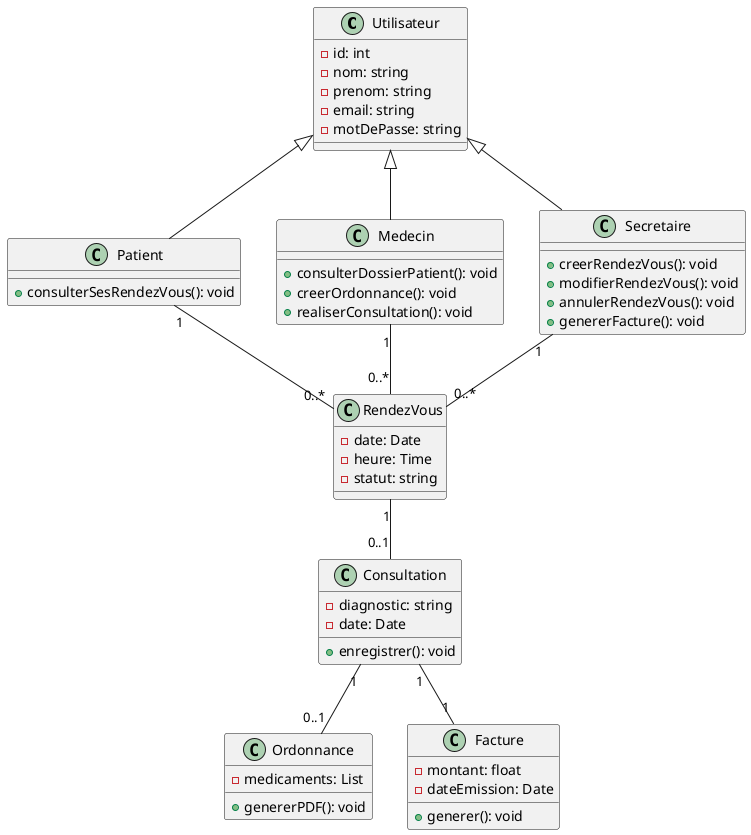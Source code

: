 @startuml

class Utilisateur {
  - id: int
  - nom: string
  - prenom: string
  - email: string
  - motDePasse: string
}

class Patient {
  + consulterSesRendezVous(): void
}

class Medecin {
  + consulterDossierPatient(): void
  + creerOrdonnance(): void
  + realiserConsultation(): void
}

class Secretaire {
  + creerRendezVous(): void
  + modifierRendezVous(): void
  + annulerRendezVous(): void
  + genererFacture(): void
}

class RendezVous {
  - date: Date
  - heure: Time
  - statut: string
}

class Consultation {
  - diagnostic: string
  - date: Date
  + enregistrer(): void
}

class Ordonnance {
  - medicaments: List
  + genererPDF(): void
}

class Facture {
  - montant: float
  - dateEmission: Date
  + generer(): void
}

Utilisateur <|-- Patient
Utilisateur <|-- Medecin
Utilisateur <|-- Secretaire

Patient "1" -- "0..*" RendezVous
Medecin "1" -- "0..*" RendezVous
Secretaire "1" -- "0..*" RendezVous
RendezVous "1" -- "0..1" Consultation
Consultation "1" -- "0..1" Ordonnance
Consultation "1" -- "1" Facture

@enduml
